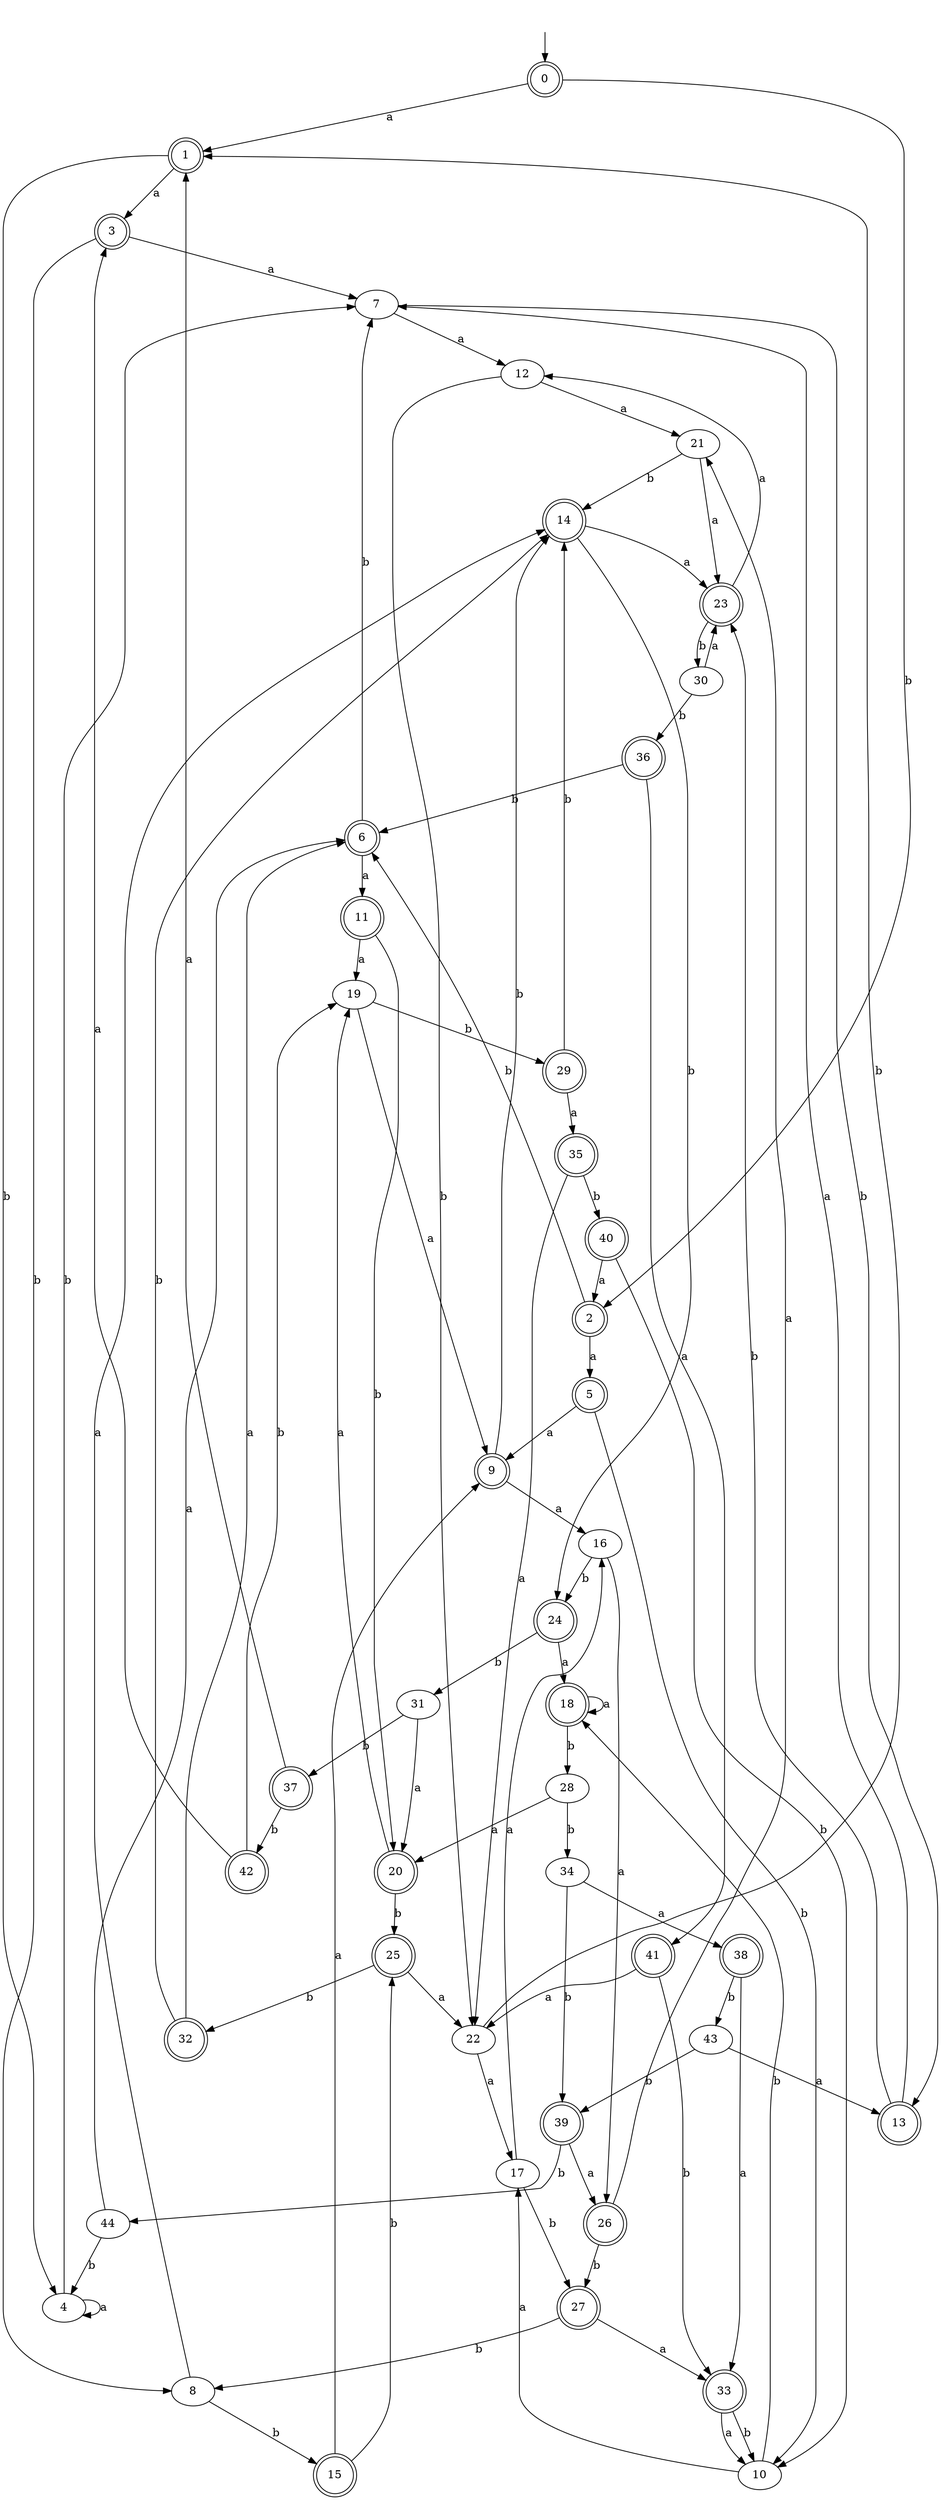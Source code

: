 digraph RandomDFA {
  __start0 [label="", shape=none];
  __start0 -> 0 [label=""];
  0 [shape=circle] [shape=doublecircle]
  0 -> 1 [label="a"]
  0 -> 2 [label="b"]
  1 [shape=doublecircle]
  1 -> 3 [label="a"]
  1 -> 4 [label="b"]
  2 [shape=doublecircle]
  2 -> 5 [label="a"]
  2 -> 6 [label="b"]
  3 [shape=doublecircle]
  3 -> 7 [label="a"]
  3 -> 8 [label="b"]
  4
  4 -> 4 [label="a"]
  4 -> 7 [label="b"]
  5 [shape=doublecircle]
  5 -> 9 [label="a"]
  5 -> 10 [label="b"]
  6 [shape=doublecircle]
  6 -> 11 [label="a"]
  6 -> 7 [label="b"]
  7
  7 -> 12 [label="a"]
  7 -> 13 [label="b"]
  8
  8 -> 14 [label="a"]
  8 -> 15 [label="b"]
  9 [shape=doublecircle]
  9 -> 16 [label="a"]
  9 -> 14 [label="b"]
  10
  10 -> 17 [label="a"]
  10 -> 18 [label="b"]
  11 [shape=doublecircle]
  11 -> 19 [label="a"]
  11 -> 20 [label="b"]
  12
  12 -> 21 [label="a"]
  12 -> 22 [label="b"]
  13 [shape=doublecircle]
  13 -> 7 [label="a"]
  13 -> 23 [label="b"]
  14 [shape=doublecircle]
  14 -> 23 [label="a"]
  14 -> 24 [label="b"]
  15 [shape=doublecircle]
  15 -> 9 [label="a"]
  15 -> 25 [label="b"]
  16
  16 -> 26 [label="a"]
  16 -> 24 [label="b"]
  17
  17 -> 16 [label="a"]
  17 -> 27 [label="b"]
  18 [shape=doublecircle]
  18 -> 18 [label="a"]
  18 -> 28 [label="b"]
  19
  19 -> 9 [label="a"]
  19 -> 29 [label="b"]
  20 [shape=doublecircle]
  20 -> 19 [label="a"]
  20 -> 25 [label="b"]
  21
  21 -> 23 [label="a"]
  21 -> 14 [label="b"]
  22
  22 -> 17 [label="a"]
  22 -> 1 [label="b"]
  23 [shape=doublecircle]
  23 -> 12 [label="a"]
  23 -> 30 [label="b"]
  24 [shape=doublecircle]
  24 -> 18 [label="a"]
  24 -> 31 [label="b"]
  25 [shape=doublecircle]
  25 -> 22 [label="a"]
  25 -> 32 [label="b"]
  26 [shape=doublecircle]
  26 -> 21 [label="a"]
  26 -> 27 [label="b"]
  27 [shape=doublecircle]
  27 -> 33 [label="a"]
  27 -> 8 [label="b"]
  28
  28 -> 20 [label="a"]
  28 -> 34 [label="b"]
  29 [shape=doublecircle]
  29 -> 35 [label="a"]
  29 -> 14 [label="b"]
  30
  30 -> 23 [label="a"]
  30 -> 36 [label="b"]
  31
  31 -> 20 [label="a"]
  31 -> 37 [label="b"]
  32 [shape=doublecircle]
  32 -> 6 [label="a"]
  32 -> 14 [label="b"]
  33 [shape=doublecircle]
  33 -> 10 [label="a"]
  33 -> 10 [label="b"]
  34
  34 -> 38 [label="a"]
  34 -> 39 [label="b"]
  35 [shape=doublecircle]
  35 -> 22 [label="a"]
  35 -> 40 [label="b"]
  36 [shape=doublecircle]
  36 -> 41 [label="a"]
  36 -> 6 [label="b"]
  37 [shape=doublecircle]
  37 -> 1 [label="a"]
  37 -> 42 [label="b"]
  38 [shape=doublecircle]
  38 -> 33 [label="a"]
  38 -> 43 [label="b"]
  39 [shape=doublecircle]
  39 -> 26 [label="a"]
  39 -> 44 [label="b"]
  40 [shape=doublecircle]
  40 -> 2 [label="a"]
  40 -> 10 [label="b"]
  41 [shape=doublecircle]
  41 -> 22 [label="a"]
  41 -> 33 [label="b"]
  42 [shape=doublecircle]
  42 -> 3 [label="a"]
  42 -> 19 [label="b"]
  43
  43 -> 13 [label="a"]
  43 -> 39 [label="b"]
  44
  44 -> 6 [label="a"]
  44 -> 4 [label="b"]
}
